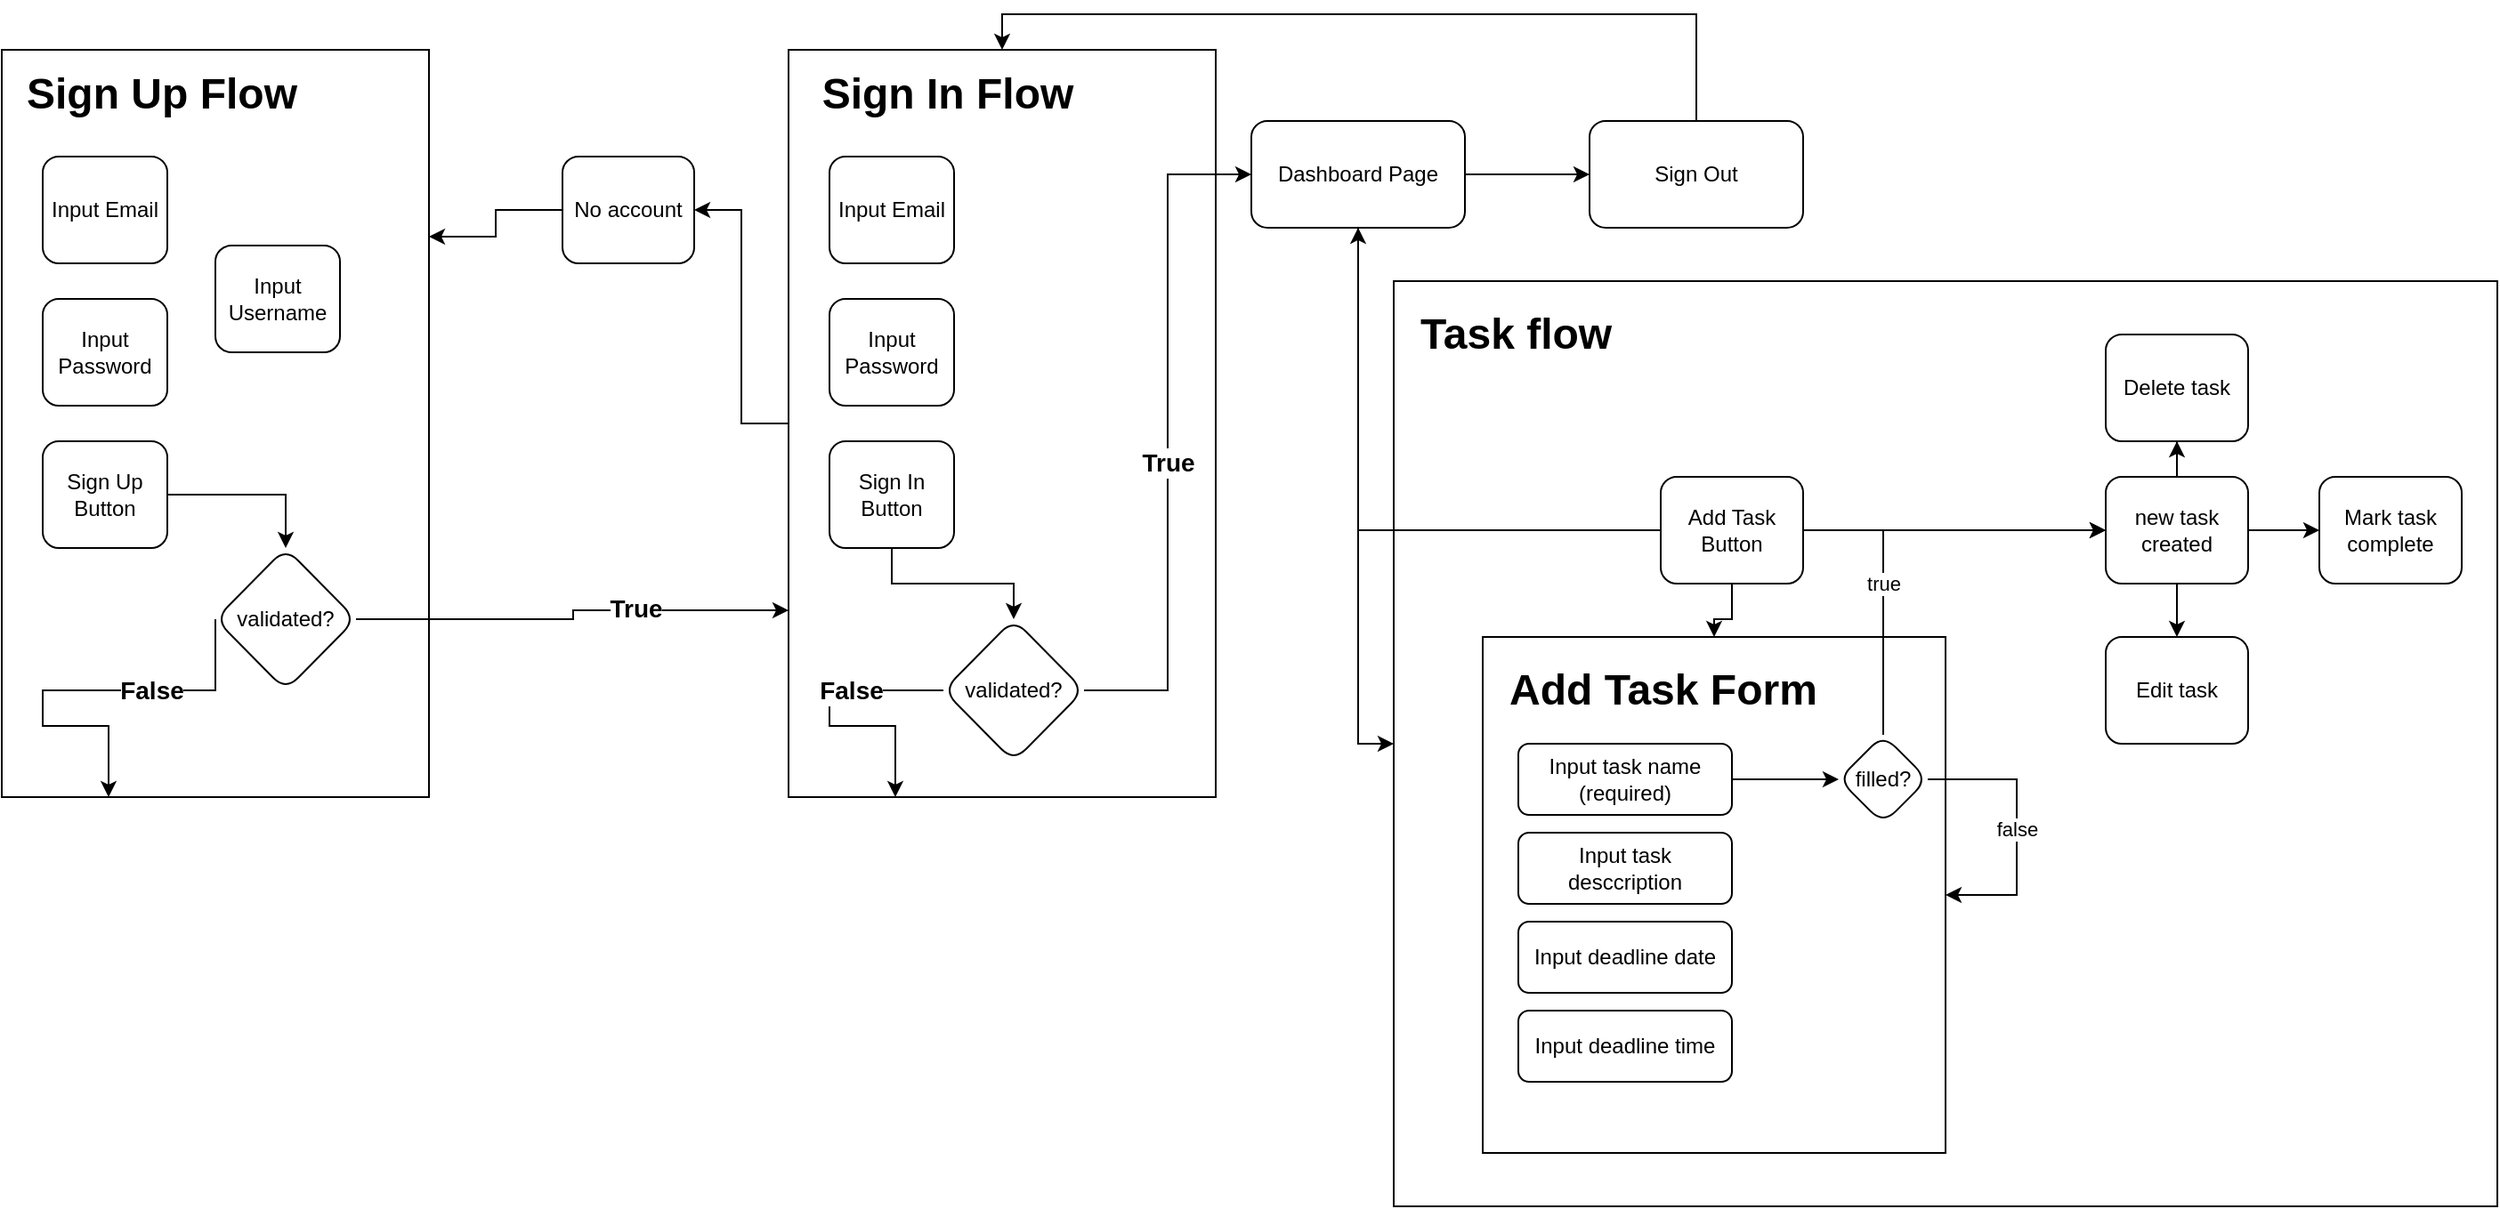 <mxfile version="22.1.16" type="github">
  <diagram name="Page-1" id="e7e014a7-5840-1c2e-5031-d8a46d1fe8dd">
    <mxGraphModel dx="1050" dy="522" grid="1" gridSize="10" guides="1" tooltips="1" connect="1" arrows="1" fold="1" page="1" pageScale="1" pageWidth="1169" pageHeight="826" background="none" math="0" shadow="0">
      <root>
        <mxCell id="0" />
        <mxCell id="1" parent="0" />
        <mxCell id="DDBRn-jITelrEfrWwjiB-94" style="edgeStyle=orthogonalEdgeStyle;rounded=0;orthogonalLoop=1;jettySize=auto;html=1;entryX=1;entryY=0.5;entryDx=0;entryDy=0;" edge="1" parent="1" source="DDBRn-jITelrEfrWwjiB-89" target="DDBRn-jITelrEfrWwjiB-30">
          <mxGeometry relative="1" as="geometry" />
        </mxCell>
        <mxCell id="DDBRn-jITelrEfrWwjiB-89" value="" style="rounded=0;whiteSpace=wrap;html=1;" vertex="1" parent="1">
          <mxGeometry x="597" y="110" width="240" height="420" as="geometry" />
        </mxCell>
        <mxCell id="DDBRn-jITelrEfrWwjiB-53" value="" style="rounded=0;whiteSpace=wrap;html=1;" vertex="1" parent="1">
          <mxGeometry x="937" y="240" width="620" height="520" as="geometry" />
        </mxCell>
        <mxCell id="DDBRn-jITelrEfrWwjiB-2" value="Sign Up Page" style="rounded=1;whiteSpace=wrap;html=1;" vertex="1" parent="1">
          <mxGeometry x="235" y="150" width="120" height="60" as="geometry" />
        </mxCell>
        <mxCell id="DDBRn-jITelrEfrWwjiB-41" style="edgeStyle=orthogonalEdgeStyle;rounded=0;orthogonalLoop=1;jettySize=auto;html=1;" edge="1" parent="1" source="DDBRn-jITelrEfrWwjiB-3" target="DDBRn-jITelrEfrWwjiB-12">
          <mxGeometry relative="1" as="geometry" />
        </mxCell>
        <mxCell id="DDBRn-jITelrEfrWwjiB-56" style="edgeStyle=orthogonalEdgeStyle;rounded=0;orthogonalLoop=1;jettySize=auto;html=1;" edge="1" parent="1" source="DDBRn-jITelrEfrWwjiB-3" target="DDBRn-jITelrEfrWwjiB-6">
          <mxGeometry relative="1" as="geometry">
            <Array as="points">
              <mxPoint x="917" y="380" />
            </Array>
          </mxGeometry>
        </mxCell>
        <mxCell id="DDBRn-jITelrEfrWwjiB-59" style="edgeStyle=orthogonalEdgeStyle;rounded=0;orthogonalLoop=1;jettySize=auto;html=1;" edge="1" parent="1" source="DDBRn-jITelrEfrWwjiB-3" target="DDBRn-jITelrEfrWwjiB-58">
          <mxGeometry relative="1" as="geometry" />
        </mxCell>
        <mxCell id="DDBRn-jITelrEfrWwjiB-3" value="Add Task Button" style="rounded=1;whiteSpace=wrap;html=1;" vertex="1" parent="1">
          <mxGeometry x="1087" y="350" width="80" height="60" as="geometry" />
        </mxCell>
        <mxCell id="DDBRn-jITelrEfrWwjiB-9" style="edgeStyle=orthogonalEdgeStyle;rounded=0;orthogonalLoop=1;jettySize=auto;html=1;entryX=0;entryY=0.5;entryDx=0;entryDy=0;" edge="1" parent="1" source="DDBRn-jITelrEfrWwjiB-6" target="DDBRn-jITelrEfrWwjiB-8">
          <mxGeometry relative="1" as="geometry" />
        </mxCell>
        <mxCell id="DDBRn-jITelrEfrWwjiB-55" style="edgeStyle=orthogonalEdgeStyle;rounded=0;orthogonalLoop=1;jettySize=auto;html=1;entryX=0;entryY=0.5;entryDx=0;entryDy=0;" edge="1" parent="1" source="DDBRn-jITelrEfrWwjiB-6" target="DDBRn-jITelrEfrWwjiB-53">
          <mxGeometry relative="1" as="geometry" />
        </mxCell>
        <mxCell id="DDBRn-jITelrEfrWwjiB-6" value="Dashboard Page" style="rounded=1;whiteSpace=wrap;html=1;" vertex="1" parent="1">
          <mxGeometry x="857" y="150" width="120" height="60" as="geometry" />
        </mxCell>
        <mxCell id="DDBRn-jITelrEfrWwjiB-91" style="edgeStyle=orthogonalEdgeStyle;rounded=0;orthogonalLoop=1;jettySize=auto;html=1;entryX=0.5;entryY=0;entryDx=0;entryDy=0;" edge="1" parent="1" source="DDBRn-jITelrEfrWwjiB-8" target="DDBRn-jITelrEfrWwjiB-89">
          <mxGeometry relative="1" as="geometry">
            <Array as="points">
              <mxPoint x="1107" y="90" />
              <mxPoint x="717" y="90" />
            </Array>
          </mxGeometry>
        </mxCell>
        <mxCell id="DDBRn-jITelrEfrWwjiB-8" value="Sign Out" style="rounded=1;whiteSpace=wrap;html=1;" vertex="1" parent="1">
          <mxGeometry x="1047" y="150" width="120" height="60" as="geometry" />
        </mxCell>
        <mxCell id="DDBRn-jITelrEfrWwjiB-11" value="Edit task" style="rounded=1;whiteSpace=wrap;html=1;" vertex="1" parent="1">
          <mxGeometry x="1337" y="440" width="80" height="60" as="geometry" />
        </mxCell>
        <mxCell id="DDBRn-jITelrEfrWwjiB-45" style="edgeStyle=orthogonalEdgeStyle;rounded=0;orthogonalLoop=1;jettySize=auto;html=1;" edge="1" parent="1" source="DDBRn-jITelrEfrWwjiB-12" target="DDBRn-jITelrEfrWwjiB-11">
          <mxGeometry relative="1" as="geometry" />
        </mxCell>
        <mxCell id="DDBRn-jITelrEfrWwjiB-48" style="edgeStyle=orthogonalEdgeStyle;rounded=0;orthogonalLoop=1;jettySize=auto;html=1;" edge="1" parent="1" source="DDBRn-jITelrEfrWwjiB-12" target="DDBRn-jITelrEfrWwjiB-46">
          <mxGeometry relative="1" as="geometry" />
        </mxCell>
        <mxCell id="DDBRn-jITelrEfrWwjiB-50" style="edgeStyle=orthogonalEdgeStyle;rounded=0;orthogonalLoop=1;jettySize=auto;html=1;" edge="1" parent="1" source="DDBRn-jITelrEfrWwjiB-12" target="DDBRn-jITelrEfrWwjiB-49">
          <mxGeometry relative="1" as="geometry" />
        </mxCell>
        <mxCell id="DDBRn-jITelrEfrWwjiB-12" value="new task created" style="rounded=1;whiteSpace=wrap;html=1;" vertex="1" parent="1">
          <mxGeometry x="1337" y="350" width="80" height="60" as="geometry" />
        </mxCell>
        <mxCell id="DDBRn-jITelrEfrWwjiB-21" value="Input Email" style="rounded=1;whiteSpace=wrap;html=1;" vertex="1" parent="1">
          <mxGeometry x="620" y="170" width="70" height="60" as="geometry" />
        </mxCell>
        <mxCell id="DDBRn-jITelrEfrWwjiB-24" value="Input Password" style="rounded=1;whiteSpace=wrap;html=1;" vertex="1" parent="1">
          <mxGeometry x="620" y="250" width="70" height="60" as="geometry" />
        </mxCell>
        <mxCell id="DDBRn-jITelrEfrWwjiB-79" value="" style="edgeStyle=orthogonalEdgeStyle;rounded=0;orthogonalLoop=1;jettySize=auto;html=1;" edge="1" parent="1" source="DDBRn-jITelrEfrWwjiB-26" target="DDBRn-jITelrEfrWwjiB-78">
          <mxGeometry relative="1" as="geometry" />
        </mxCell>
        <mxCell id="DDBRn-jITelrEfrWwjiB-26" value="Sign In Button" style="rounded=1;whiteSpace=wrap;html=1;" vertex="1" parent="1">
          <mxGeometry x="620" y="330" width="70" height="60" as="geometry" />
        </mxCell>
        <mxCell id="DDBRn-jITelrEfrWwjiB-110" style="edgeStyle=orthogonalEdgeStyle;rounded=0;orthogonalLoop=1;jettySize=auto;html=1;entryX=1;entryY=0.25;entryDx=0;entryDy=0;" edge="1" parent="1" source="DDBRn-jITelrEfrWwjiB-30" target="DDBRn-jITelrEfrWwjiB-97">
          <mxGeometry relative="1" as="geometry" />
        </mxCell>
        <mxCell id="DDBRn-jITelrEfrWwjiB-30" value="No account" style="rounded=1;whiteSpace=wrap;html=1;" vertex="1" parent="1">
          <mxGeometry x="470" y="170" width="74" height="60" as="geometry" />
        </mxCell>
        <mxCell id="DDBRn-jITelrEfrWwjiB-46" value="Delete task" style="rounded=1;whiteSpace=wrap;html=1;" vertex="1" parent="1">
          <mxGeometry x="1337" y="270" width="80" height="60" as="geometry" />
        </mxCell>
        <mxCell id="DDBRn-jITelrEfrWwjiB-49" value="Mark task complete" style="rounded=1;whiteSpace=wrap;html=1;" vertex="1" parent="1">
          <mxGeometry x="1457" y="350" width="80" height="60" as="geometry" />
        </mxCell>
        <mxCell id="DDBRn-jITelrEfrWwjiB-54" value="&lt;h1&gt;Task flow&lt;/h1&gt;" style="text;html=1;strokeColor=none;fillColor=none;spacing=5;spacingTop=-20;whiteSpace=wrap;overflow=hidden;rounded=0;" vertex="1" parent="1">
          <mxGeometry x="947" y="250" width="120" height="40" as="geometry" />
        </mxCell>
        <mxCell id="DDBRn-jITelrEfrWwjiB-58" value="" style="rounded=0;whiteSpace=wrap;html=1;" vertex="1" parent="1">
          <mxGeometry x="987" y="440" width="260" height="290" as="geometry" />
        </mxCell>
        <mxCell id="DDBRn-jITelrEfrWwjiB-60" value="&lt;h1&gt;Add Task Form&lt;/h1&gt;" style="text;html=1;strokeColor=none;fillColor=none;spacing=5;spacingTop=-20;whiteSpace=wrap;overflow=hidden;rounded=0;" vertex="1" parent="1">
          <mxGeometry x="997" y="450" width="190" height="40" as="geometry" />
        </mxCell>
        <mxCell id="DDBRn-jITelrEfrWwjiB-70" value="" style="edgeStyle=orthogonalEdgeStyle;rounded=0;orthogonalLoop=1;jettySize=auto;html=1;" edge="1" parent="1" source="DDBRn-jITelrEfrWwjiB-61" target="DDBRn-jITelrEfrWwjiB-69">
          <mxGeometry relative="1" as="geometry" />
        </mxCell>
        <mxCell id="DDBRn-jITelrEfrWwjiB-61" value="Input task name (required)" style="rounded=1;whiteSpace=wrap;html=1;" vertex="1" parent="1">
          <mxGeometry x="1007" y="500" width="120" height="40" as="geometry" />
        </mxCell>
        <mxCell id="DDBRn-jITelrEfrWwjiB-62" value="Input task desccription" style="rounded=1;whiteSpace=wrap;html=1;" vertex="1" parent="1">
          <mxGeometry x="1007" y="550" width="120" height="40" as="geometry" />
        </mxCell>
        <mxCell id="DDBRn-jITelrEfrWwjiB-63" value="Input deadline date" style="rounded=1;whiteSpace=wrap;html=1;" vertex="1" parent="1">
          <mxGeometry x="1007" y="600" width="120" height="40" as="geometry" />
        </mxCell>
        <mxCell id="DDBRn-jITelrEfrWwjiB-64" value="Input deadline time" style="rounded=1;whiteSpace=wrap;html=1;" vertex="1" parent="1">
          <mxGeometry x="1007" y="650" width="120" height="40" as="geometry" />
        </mxCell>
        <mxCell id="DDBRn-jITelrEfrWwjiB-72" value="false" style="edgeStyle=orthogonalEdgeStyle;rounded=0;orthogonalLoop=1;jettySize=auto;html=1;entryX=1;entryY=0.5;entryDx=0;entryDy=0;" edge="1" parent="1" source="DDBRn-jITelrEfrWwjiB-69" target="DDBRn-jITelrEfrWwjiB-58">
          <mxGeometry relative="1" as="geometry">
            <Array as="points">
              <mxPoint x="1287" y="520" />
              <mxPoint x="1287" y="585" />
            </Array>
          </mxGeometry>
        </mxCell>
        <mxCell id="DDBRn-jITelrEfrWwjiB-73" value="" style="edgeStyle=orthogonalEdgeStyle;rounded=0;orthogonalLoop=1;jettySize=auto;html=1;" edge="1" parent="1" source="DDBRn-jITelrEfrWwjiB-69" target="DDBRn-jITelrEfrWwjiB-12">
          <mxGeometry relative="1" as="geometry">
            <Array as="points">
              <mxPoint x="1212" y="380" />
            </Array>
          </mxGeometry>
        </mxCell>
        <mxCell id="DDBRn-jITelrEfrWwjiB-74" value="true" style="edgeLabel;html=1;align=center;verticalAlign=middle;resizable=0;points=[];" vertex="1" connectable="0" parent="DDBRn-jITelrEfrWwjiB-73">
          <mxGeometry x="-0.408" relative="1" as="geometry">
            <mxPoint y="-14" as="offset" />
          </mxGeometry>
        </mxCell>
        <mxCell id="DDBRn-jITelrEfrWwjiB-69" value="filled?" style="rhombus;whiteSpace=wrap;html=1;rounded=1;" vertex="1" parent="1">
          <mxGeometry x="1187" y="495" width="50" height="50" as="geometry" />
        </mxCell>
        <mxCell id="DDBRn-jITelrEfrWwjiB-82" style="edgeStyle=orthogonalEdgeStyle;rounded=0;orthogonalLoop=1;jettySize=auto;html=1;entryX=0.25;entryY=1;entryDx=0;entryDy=0;exitX=0;exitY=0.5;exitDx=0;exitDy=0;" edge="1" parent="1" source="DDBRn-jITelrEfrWwjiB-78" target="DDBRn-jITelrEfrWwjiB-89">
          <mxGeometry relative="1" as="geometry">
            <mxPoint x="643" y="210" as="targetPoint" />
            <Array as="points">
              <mxPoint x="620" y="470" />
              <mxPoint x="620" y="490" />
              <mxPoint x="657" y="490" />
            </Array>
          </mxGeometry>
        </mxCell>
        <mxCell id="DDBRn-jITelrEfrWwjiB-83" value="&lt;font style=&quot;font-size: 14px;&quot;&gt;&lt;b style=&quot;&quot;&gt;False&lt;/b&gt;&lt;/font&gt;" style="edgeLabel;html=1;align=center;verticalAlign=middle;resizable=0;points=[];" vertex="1" connectable="0" parent="DDBRn-jITelrEfrWwjiB-82">
          <mxGeometry x="-0.352" y="-3" relative="1" as="geometry">
            <mxPoint y="3" as="offset" />
          </mxGeometry>
        </mxCell>
        <mxCell id="DDBRn-jITelrEfrWwjiB-85" style="edgeStyle=orthogonalEdgeStyle;rounded=0;orthogonalLoop=1;jettySize=auto;html=1;entryX=0;entryY=0.5;entryDx=0;entryDy=0;" edge="1" parent="1" source="DDBRn-jITelrEfrWwjiB-78" target="DDBRn-jITelrEfrWwjiB-6">
          <mxGeometry relative="1" as="geometry" />
        </mxCell>
        <mxCell id="DDBRn-jITelrEfrWwjiB-86" value="&lt;b&gt;&lt;font style=&quot;font-size: 14px;&quot;&gt;True&lt;/font&gt;&lt;/b&gt;" style="edgeLabel;html=1;align=center;verticalAlign=middle;resizable=0;points=[];" vertex="1" connectable="0" parent="DDBRn-jITelrEfrWwjiB-85">
          <mxGeometry x="-0.086" relative="1" as="geometry">
            <mxPoint as="offset" />
          </mxGeometry>
        </mxCell>
        <mxCell id="DDBRn-jITelrEfrWwjiB-78" value="validated?" style="rhombus;whiteSpace=wrap;html=1;rounded=1;" vertex="1" parent="1">
          <mxGeometry x="684" y="430" width="79" height="80" as="geometry" />
        </mxCell>
        <mxCell id="DDBRn-jITelrEfrWwjiB-90" value="&lt;b&gt;&lt;font style=&quot;font-size: 24px;&quot;&gt;Sign In Flow&lt;/font&gt;&lt;/b&gt;" style="text;html=1;strokeColor=none;fillColor=none;align=center;verticalAlign=middle;whiteSpace=wrap;rounded=0;" vertex="1" parent="1">
          <mxGeometry x="610" y="120" width="153" height="30" as="geometry" />
        </mxCell>
        <mxCell id="DDBRn-jITelrEfrWwjiB-97" value="" style="rounded=0;whiteSpace=wrap;html=1;" vertex="1" parent="1">
          <mxGeometry x="155" y="110" width="240" height="420" as="geometry" />
        </mxCell>
        <mxCell id="DDBRn-jITelrEfrWwjiB-98" value="Input Email" style="rounded=1;whiteSpace=wrap;html=1;" vertex="1" parent="1">
          <mxGeometry x="178" y="170" width="70" height="60" as="geometry" />
        </mxCell>
        <mxCell id="DDBRn-jITelrEfrWwjiB-99" value="Input Password" style="rounded=1;whiteSpace=wrap;html=1;" vertex="1" parent="1">
          <mxGeometry x="178" y="250" width="70" height="60" as="geometry" />
        </mxCell>
        <mxCell id="DDBRn-jITelrEfrWwjiB-100" value="" style="edgeStyle=orthogonalEdgeStyle;rounded=0;orthogonalLoop=1;jettySize=auto;html=1;entryX=0.5;entryY=0;entryDx=0;entryDy=0;" edge="1" parent="1" source="DDBRn-jITelrEfrWwjiB-101" target="DDBRn-jITelrEfrWwjiB-105">
          <mxGeometry relative="1" as="geometry" />
        </mxCell>
        <mxCell id="DDBRn-jITelrEfrWwjiB-101" value="Sign Up Button" style="rounded=1;whiteSpace=wrap;html=1;" vertex="1" parent="1">
          <mxGeometry x="178" y="330" width="70" height="60" as="geometry" />
        </mxCell>
        <mxCell id="DDBRn-jITelrEfrWwjiB-102" style="edgeStyle=orthogonalEdgeStyle;rounded=0;orthogonalLoop=1;jettySize=auto;html=1;entryX=0.25;entryY=1;entryDx=0;entryDy=0;exitX=0;exitY=0.5;exitDx=0;exitDy=0;" edge="1" parent="1" source="DDBRn-jITelrEfrWwjiB-105" target="DDBRn-jITelrEfrWwjiB-97">
          <mxGeometry relative="1" as="geometry">
            <mxPoint x="201" y="210" as="targetPoint" />
            <Array as="points">
              <mxPoint x="178" y="470" />
              <mxPoint x="178" y="490" />
              <mxPoint x="215" y="490" />
            </Array>
          </mxGeometry>
        </mxCell>
        <mxCell id="DDBRn-jITelrEfrWwjiB-103" value="&lt;font style=&quot;font-size: 14px;&quot;&gt;&lt;b style=&quot;&quot;&gt;False&lt;/b&gt;&lt;/font&gt;" style="edgeLabel;html=1;align=center;verticalAlign=middle;resizable=0;points=[];" vertex="1" connectable="0" parent="DDBRn-jITelrEfrWwjiB-102">
          <mxGeometry x="-0.352" y="-3" relative="1" as="geometry">
            <mxPoint y="3" as="offset" />
          </mxGeometry>
        </mxCell>
        <mxCell id="DDBRn-jITelrEfrWwjiB-108" style="edgeStyle=orthogonalEdgeStyle;rounded=0;orthogonalLoop=1;jettySize=auto;html=1;entryX=0;entryY=0.75;entryDx=0;entryDy=0;" edge="1" parent="1" source="DDBRn-jITelrEfrWwjiB-105" target="DDBRn-jITelrEfrWwjiB-89">
          <mxGeometry relative="1" as="geometry">
            <Array as="points">
              <mxPoint x="476" y="430" />
              <mxPoint x="476" y="425" />
            </Array>
          </mxGeometry>
        </mxCell>
        <mxCell id="DDBRn-jITelrEfrWwjiB-109" value="&lt;b&gt;&lt;font style=&quot;font-size: 14px;&quot;&gt;True&lt;/font&gt;&lt;/b&gt;" style="edgeLabel;html=1;align=center;verticalAlign=middle;resizable=0;points=[];" vertex="1" connectable="0" parent="DDBRn-jITelrEfrWwjiB-108">
          <mxGeometry x="0.301" y="1" relative="1" as="geometry">
            <mxPoint as="offset" />
          </mxGeometry>
        </mxCell>
        <mxCell id="DDBRn-jITelrEfrWwjiB-105" value="validated?" style="rhombus;whiteSpace=wrap;html=1;rounded=1;" vertex="1" parent="1">
          <mxGeometry x="275" y="390" width="79" height="80" as="geometry" />
        </mxCell>
        <mxCell id="DDBRn-jITelrEfrWwjiB-106" value="&lt;b&gt;&lt;font style=&quot;font-size: 24px;&quot;&gt;Sign Up Flow&lt;/font&gt;&lt;/b&gt;" style="text;html=1;strokeColor=none;fillColor=none;align=center;verticalAlign=middle;whiteSpace=wrap;rounded=0;" vertex="1" parent="1">
          <mxGeometry x="165" y="120" width="160" height="30" as="geometry" />
        </mxCell>
        <mxCell id="DDBRn-jITelrEfrWwjiB-107" value="Input Username" style="rounded=1;whiteSpace=wrap;html=1;" vertex="1" parent="1">
          <mxGeometry x="275" y="220" width="70" height="60" as="geometry" />
        </mxCell>
      </root>
    </mxGraphModel>
  </diagram>
</mxfile>
